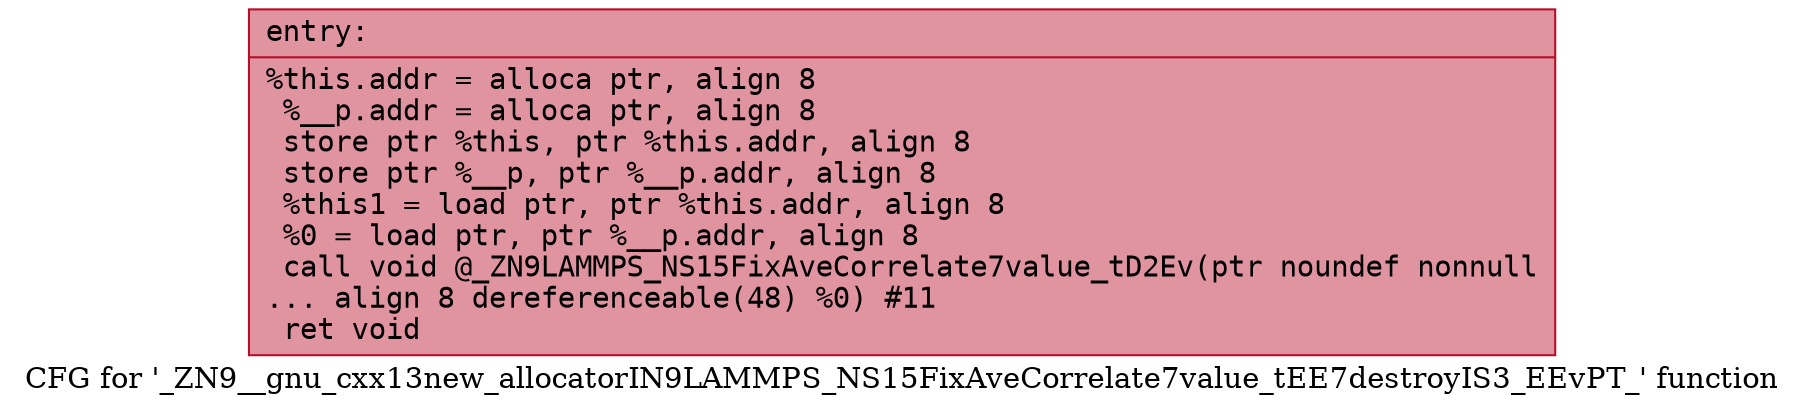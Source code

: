 digraph "CFG for '_ZN9__gnu_cxx13new_allocatorIN9LAMMPS_NS15FixAveCorrelate7value_tEE7destroyIS3_EEvPT_' function" {
	label="CFG for '_ZN9__gnu_cxx13new_allocatorIN9LAMMPS_NS15FixAveCorrelate7value_tEE7destroyIS3_EEvPT_' function";

	Node0x55703aa7ba20 [shape=record,color="#b70d28ff", style=filled, fillcolor="#b70d2870" fontname="Courier",label="{entry:\l|  %this.addr = alloca ptr, align 8\l  %__p.addr = alloca ptr, align 8\l  store ptr %this, ptr %this.addr, align 8\l  store ptr %__p, ptr %__p.addr, align 8\l  %this1 = load ptr, ptr %this.addr, align 8\l  %0 = load ptr, ptr %__p.addr, align 8\l  call void @_ZN9LAMMPS_NS15FixAveCorrelate7value_tD2Ev(ptr noundef nonnull\l... align 8 dereferenceable(48) %0) #11\l  ret void\l}"];
}
